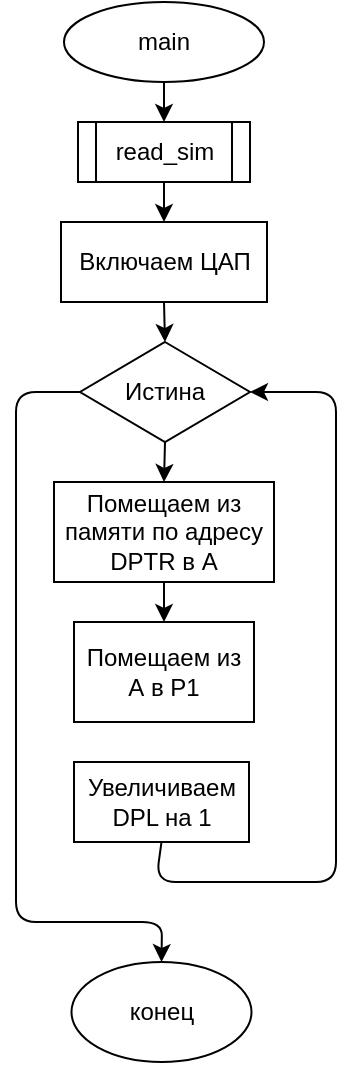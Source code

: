 <mxfile version="13.7.9" type="device"><diagram id="ene_SohArvJVPJJ3gLak" name="Страница 1"><mxGraphModel dx="1031" dy="856" grid="1" gridSize="10" guides="1" tooltips="1" connect="1" arrows="1" fold="1" page="1" pageScale="1" pageWidth="827" pageHeight="1169" math="0" shadow="0"><root><mxCell id="0"/><mxCell id="1" parent="0"/><mxCell id="6s5d5Qv2zopVhdepwte1-1" value="main" style="ellipse;whiteSpace=wrap;html=1;" vertex="1" parent="1"><mxGeometry x="314" y="240" width="100" height="40" as="geometry"/></mxCell><mxCell id="6s5d5Qv2zopVhdepwte1-14" value="конец" style="ellipse;whiteSpace=wrap;html=1;" vertex="1" parent="1"><mxGeometry x="317.75" y="720" width="90" height="50" as="geometry"/></mxCell><mxCell id="6s5d5Qv2zopVhdepwte1-59" value="" style="endArrow=classic;html=1;exitX=0.5;exitY=1;exitDx=0;exitDy=0;entryX=0.5;entryY=0;entryDx=0;entryDy=0;" edge="1" parent="1" source="6s5d5Qv2zopVhdepwte1-1"><mxGeometry width="50" height="50" relative="1" as="geometry"><mxPoint x="210" y="350" as="sourcePoint"/><mxPoint x="364.0" y="300" as="targetPoint"/></mxGeometry></mxCell><mxCell id="6s5d5Qv2zopVhdepwte1-61" value="read_sim" style="shape=process;whiteSpace=wrap;html=1;backgroundOutline=1;" vertex="1" parent="1"><mxGeometry x="321" y="300" width="86" height="30" as="geometry"/></mxCell><mxCell id="6s5d5Qv2zopVhdepwte1-62" value="Включаем ЦАП" style="rounded=0;whiteSpace=wrap;html=1;" vertex="1" parent="1"><mxGeometry x="312.5" y="350" width="103" height="40" as="geometry"/></mxCell><mxCell id="6s5d5Qv2zopVhdepwte1-63" value="" style="endArrow=classic;html=1;entryX=0.5;entryY=0;entryDx=0;entryDy=0;exitX=0.5;exitY=1;exitDx=0;exitDy=0;" edge="1" parent="1" source="6s5d5Qv2zopVhdepwte1-61" target="6s5d5Qv2zopVhdepwte1-62"><mxGeometry width="50" height="50" relative="1" as="geometry"><mxPoint x="190" y="370" as="sourcePoint"/><mxPoint x="240" y="320" as="targetPoint"/></mxGeometry></mxCell><mxCell id="6s5d5Qv2zopVhdepwte1-64" value="Истина" style="rhombus;whiteSpace=wrap;html=1;" vertex="1" parent="1"><mxGeometry x="322" y="410" width="85" height="50" as="geometry"/></mxCell><mxCell id="6s5d5Qv2zopVhdepwte1-65" value="" style="endArrow=classic;html=1;entryX=0.5;entryY=0;entryDx=0;entryDy=0;exitX=0.5;exitY=1;exitDx=0;exitDy=0;" edge="1" parent="1" source="6s5d5Qv2zopVhdepwte1-62" target="6s5d5Qv2zopVhdepwte1-64"><mxGeometry width="50" height="50" relative="1" as="geometry"><mxPoint x="170" y="480" as="sourcePoint"/><mxPoint x="220" y="430" as="targetPoint"/></mxGeometry></mxCell><mxCell id="6s5d5Qv2zopVhdepwte1-66" value="" style="endArrow=classic;html=1;entryX=0.5;entryY=0;entryDx=0;entryDy=0;exitX=0.5;exitY=1;exitDx=0;exitDy=0;" edge="1" parent="1" source="6s5d5Qv2zopVhdepwte1-64" target="6s5d5Qv2zopVhdepwte1-68"><mxGeometry width="50" height="50" relative="1" as="geometry"><mxPoint x="240" y="560" as="sourcePoint"/><mxPoint x="260.0" y="540" as="targetPoint"/></mxGeometry></mxCell><mxCell id="6s5d5Qv2zopVhdepwte1-68" value="Помещаем из памяти по адресу DPTR в А" style="rounded=0;whiteSpace=wrap;html=1;" vertex="1" parent="1"><mxGeometry x="309" y="480" width="110" height="50" as="geometry"/></mxCell><mxCell id="6s5d5Qv2zopVhdepwte1-69" value="Помещаем из А в P1" style="rounded=0;whiteSpace=wrap;html=1;" vertex="1" parent="1"><mxGeometry x="319" y="550" width="90" height="50" as="geometry"/></mxCell><mxCell id="6s5d5Qv2zopVhdepwte1-70" value="" style="endArrow=classic;html=1;entryX=0.5;entryY=0;entryDx=0;entryDy=0;exitX=0.5;exitY=1;exitDx=0;exitDy=0;" edge="1" parent="1" source="6s5d5Qv2zopVhdepwte1-68" target="6s5d5Qv2zopVhdepwte1-69"><mxGeometry width="50" height="50" relative="1" as="geometry"><mxPoint x="140" y="660" as="sourcePoint"/><mxPoint x="190" y="610" as="targetPoint"/></mxGeometry></mxCell><mxCell id="6s5d5Qv2zopVhdepwte1-71" value="Увеличиваем DPL на 1" style="rounded=0;whiteSpace=wrap;html=1;" vertex="1" parent="1"><mxGeometry x="319" y="620" width="87.5" height="40" as="geometry"/></mxCell><mxCell id="6s5d5Qv2zopVhdepwte1-72" value="" style="endArrow=classic;html=1;entryX=0.5;entryY=0;entryDx=0;entryDy=0;exitX=0;exitY=0.5;exitDx=0;exitDy=0;" edge="1" parent="1" source="6s5d5Qv2zopVhdepwte1-64" target="6s5d5Qv2zopVhdepwte1-14"><mxGeometry width="50" height="50" relative="1" as="geometry"><mxPoint x="320" y="430" as="sourcePoint"/><mxPoint x="190" y="510" as="targetPoint"/><Array as="points"><mxPoint x="290" y="435"/><mxPoint x="290" y="700"/><mxPoint x="363" y="700"/></Array></mxGeometry></mxCell><mxCell id="6s5d5Qv2zopVhdepwte1-73" value="" style="endArrow=classic;html=1;exitX=0.5;exitY=1;exitDx=0;exitDy=0;entryX=1;entryY=0.5;entryDx=0;entryDy=0;" edge="1" parent="1" source="6s5d5Qv2zopVhdepwte1-71" target="6s5d5Qv2zopVhdepwte1-64"><mxGeometry width="50" height="50" relative="1" as="geometry"><mxPoint x="400" y="710" as="sourcePoint"/><mxPoint x="450" y="660" as="targetPoint"/><Array as="points"><mxPoint x="360" y="680"/><mxPoint x="450" y="680"/><mxPoint x="450" y="435"/></Array></mxGeometry></mxCell></root></mxGraphModel></diagram></mxfile>
